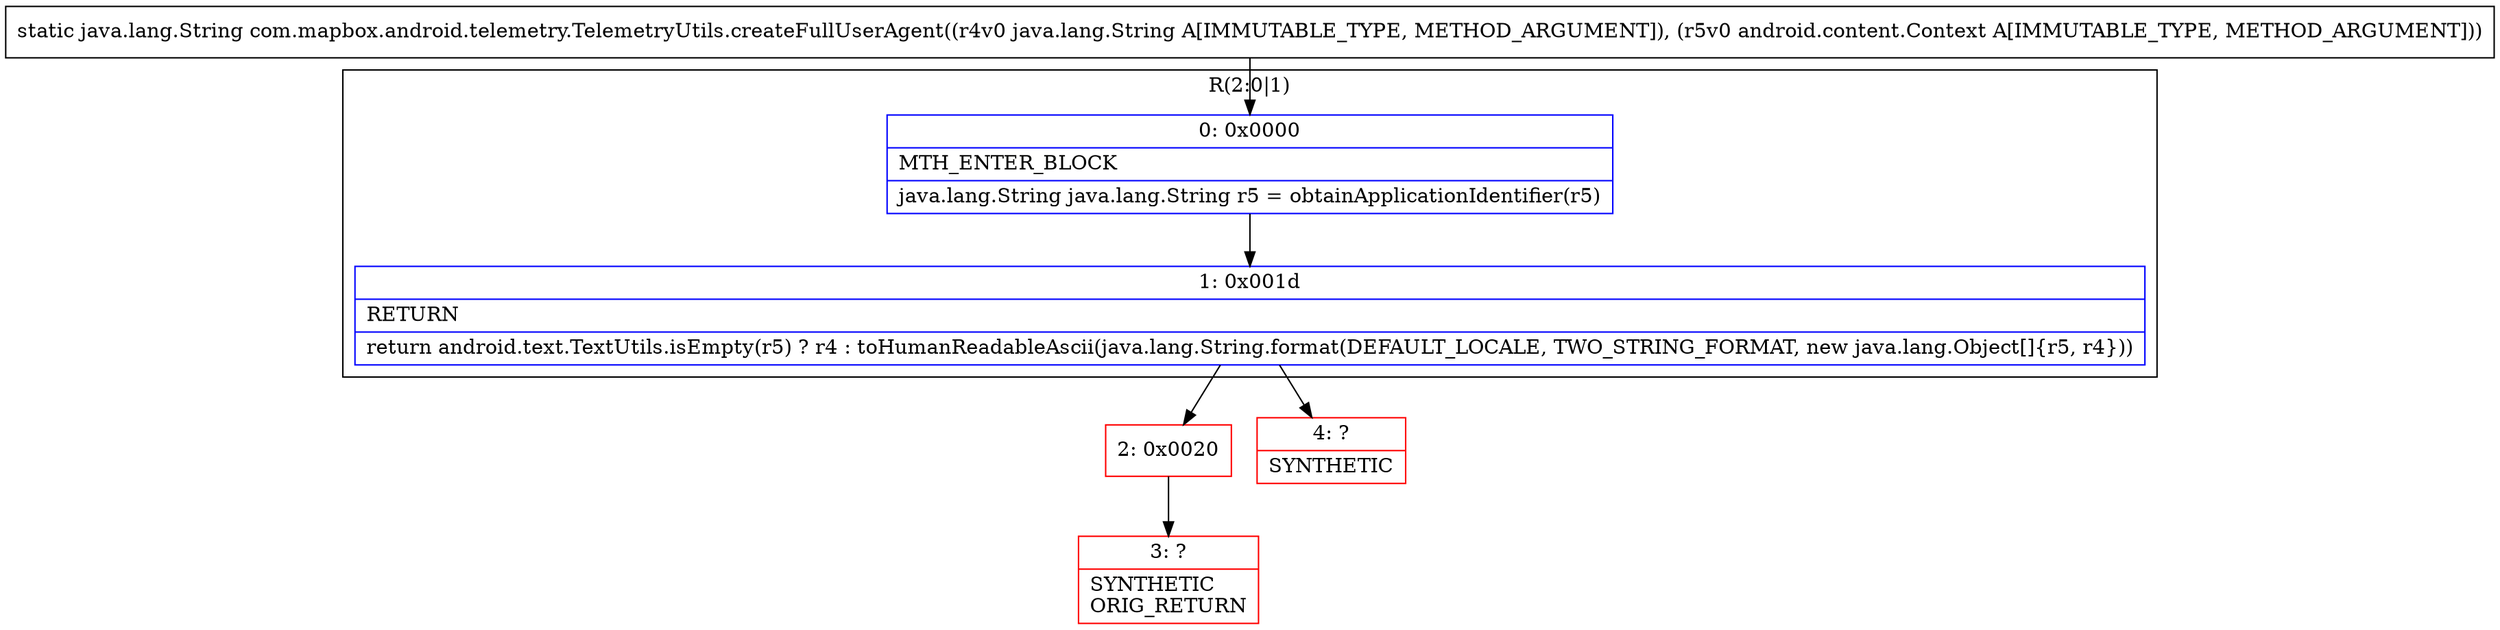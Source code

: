 digraph "CFG forcom.mapbox.android.telemetry.TelemetryUtils.createFullUserAgent(Ljava\/lang\/String;Landroid\/content\/Context;)Ljava\/lang\/String;" {
subgraph cluster_Region_525834456 {
label = "R(2:0|1)";
node [shape=record,color=blue];
Node_0 [shape=record,label="{0\:\ 0x0000|MTH_ENTER_BLOCK\l|java.lang.String java.lang.String r5 = obtainApplicationIdentifier(r5)\l}"];
Node_1 [shape=record,label="{1\:\ 0x001d|RETURN\l|return android.text.TextUtils.isEmpty(r5) ? r4 : toHumanReadableAscii(java.lang.String.format(DEFAULT_LOCALE, TWO_STRING_FORMAT, new java.lang.Object[]\{r5, r4\}))\l}"];
}
Node_2 [shape=record,color=red,label="{2\:\ 0x0020}"];
Node_3 [shape=record,color=red,label="{3\:\ ?|SYNTHETIC\lORIG_RETURN\l}"];
Node_4 [shape=record,color=red,label="{4\:\ ?|SYNTHETIC\l}"];
MethodNode[shape=record,label="{static java.lang.String com.mapbox.android.telemetry.TelemetryUtils.createFullUserAgent((r4v0 java.lang.String A[IMMUTABLE_TYPE, METHOD_ARGUMENT]), (r5v0 android.content.Context A[IMMUTABLE_TYPE, METHOD_ARGUMENT])) }"];
MethodNode -> Node_0;
Node_0 -> Node_1;
Node_1 -> Node_2;
Node_1 -> Node_4;
Node_2 -> Node_3;
}


